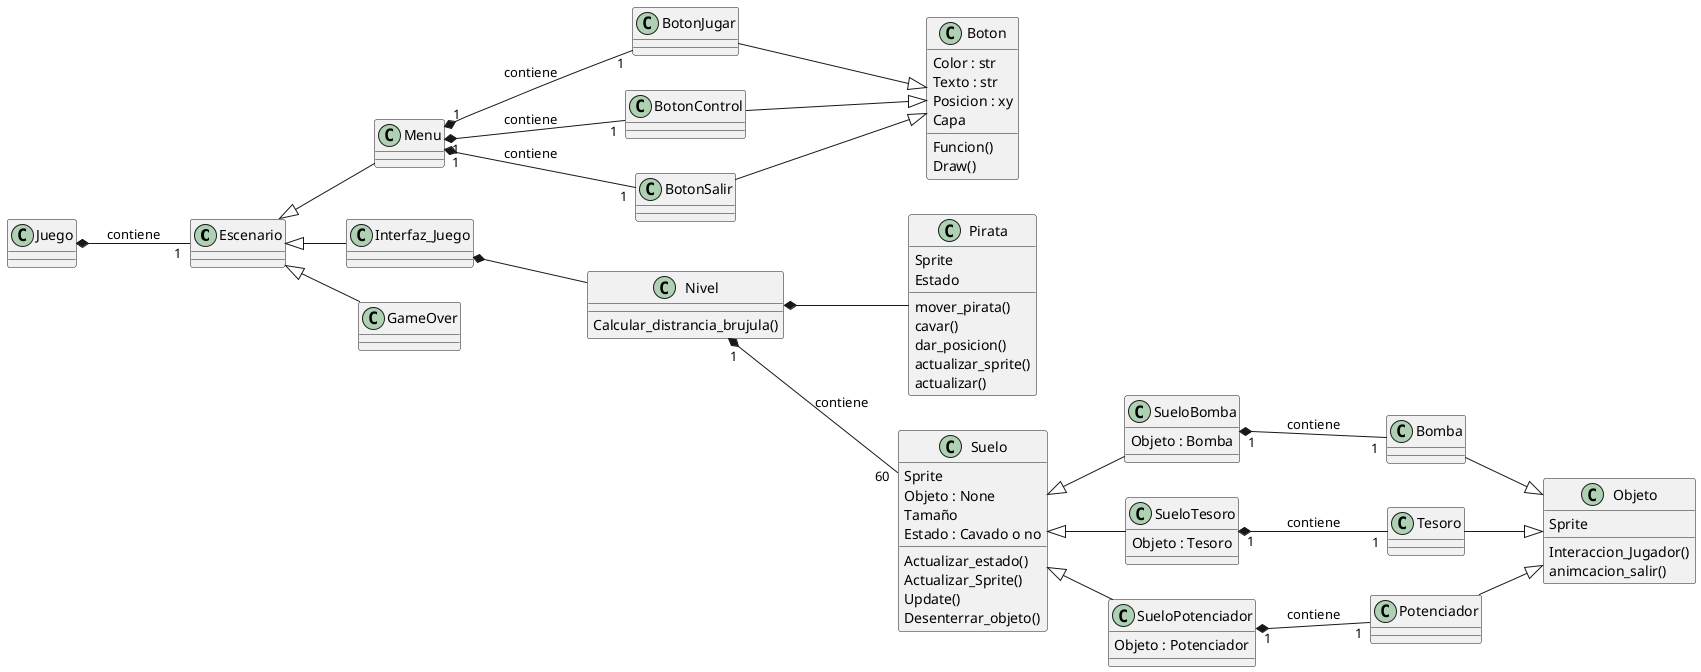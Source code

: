 @startuml
left to right direction
Escenario <|-- Menu
Escenario <|-- Interfaz_Juego
Escenario <|-- GameOver

Juego *-- "1" Escenario:contiene
class Menu{

}
class Boton{
    Color : str
    Texto : str
    Posicion : xy
    Capa
    Funcion()
    Draw()
}
Menu "1" *-- "1" BotonJugar:"contiene" 
Menu "1" *-- "1" BotonControl:"contiene" 
Menu "1" *-- "1" BotonSalir:"contiene" 
BotonJugar --|> Boton
BotonControl --|> Boton
BotonSalir --|> Boton

Class Interfaz_Juego{

}
Class Nivel{
    Calcular_distrancia_brujula()
}
Interfaz_Juego *-- Nivel
Nivel *-- Pirata 
Class Pirata{
    Sprite
    Estado

    mover_pirata()
    cavar()
    dar_posicion()
    actualizar_sprite()
    actualizar()

}
Nivel "1" *-- "60" Suelo:"contiene"
Class Suelo{
    Sprite 
    Objeto : None
    Tamaño 
    Estado : Cavado o no
    Actualizar_estado()
    Actualizar_Sprite()
    Update()
    Desenterrar_objeto()
}
Suelo <|-- SueloBomba
Suelo <|-- SueloTesoro
Suelo <|-- SueloPotenciador

SueloBomba : Objeto : Bomba
SueloTesoro : Objeto : Tesoro
SueloPotenciador : Objeto : Potenciador 

Class Objeto{
    Sprite
    Interaccion_Jugador()
    animcacion_salir()
}
Bomba --|> Objeto
Potenciador --|> Objeto
Tesoro --|> Objeto

SueloBomba "1" *-- "1" Bomba:"contiene"
SueloPotenciador "1" *-- "1" Potenciador:"contiene"
SueloTesoro "1" *-- "1" Tesoro:"contiene"


@enduml